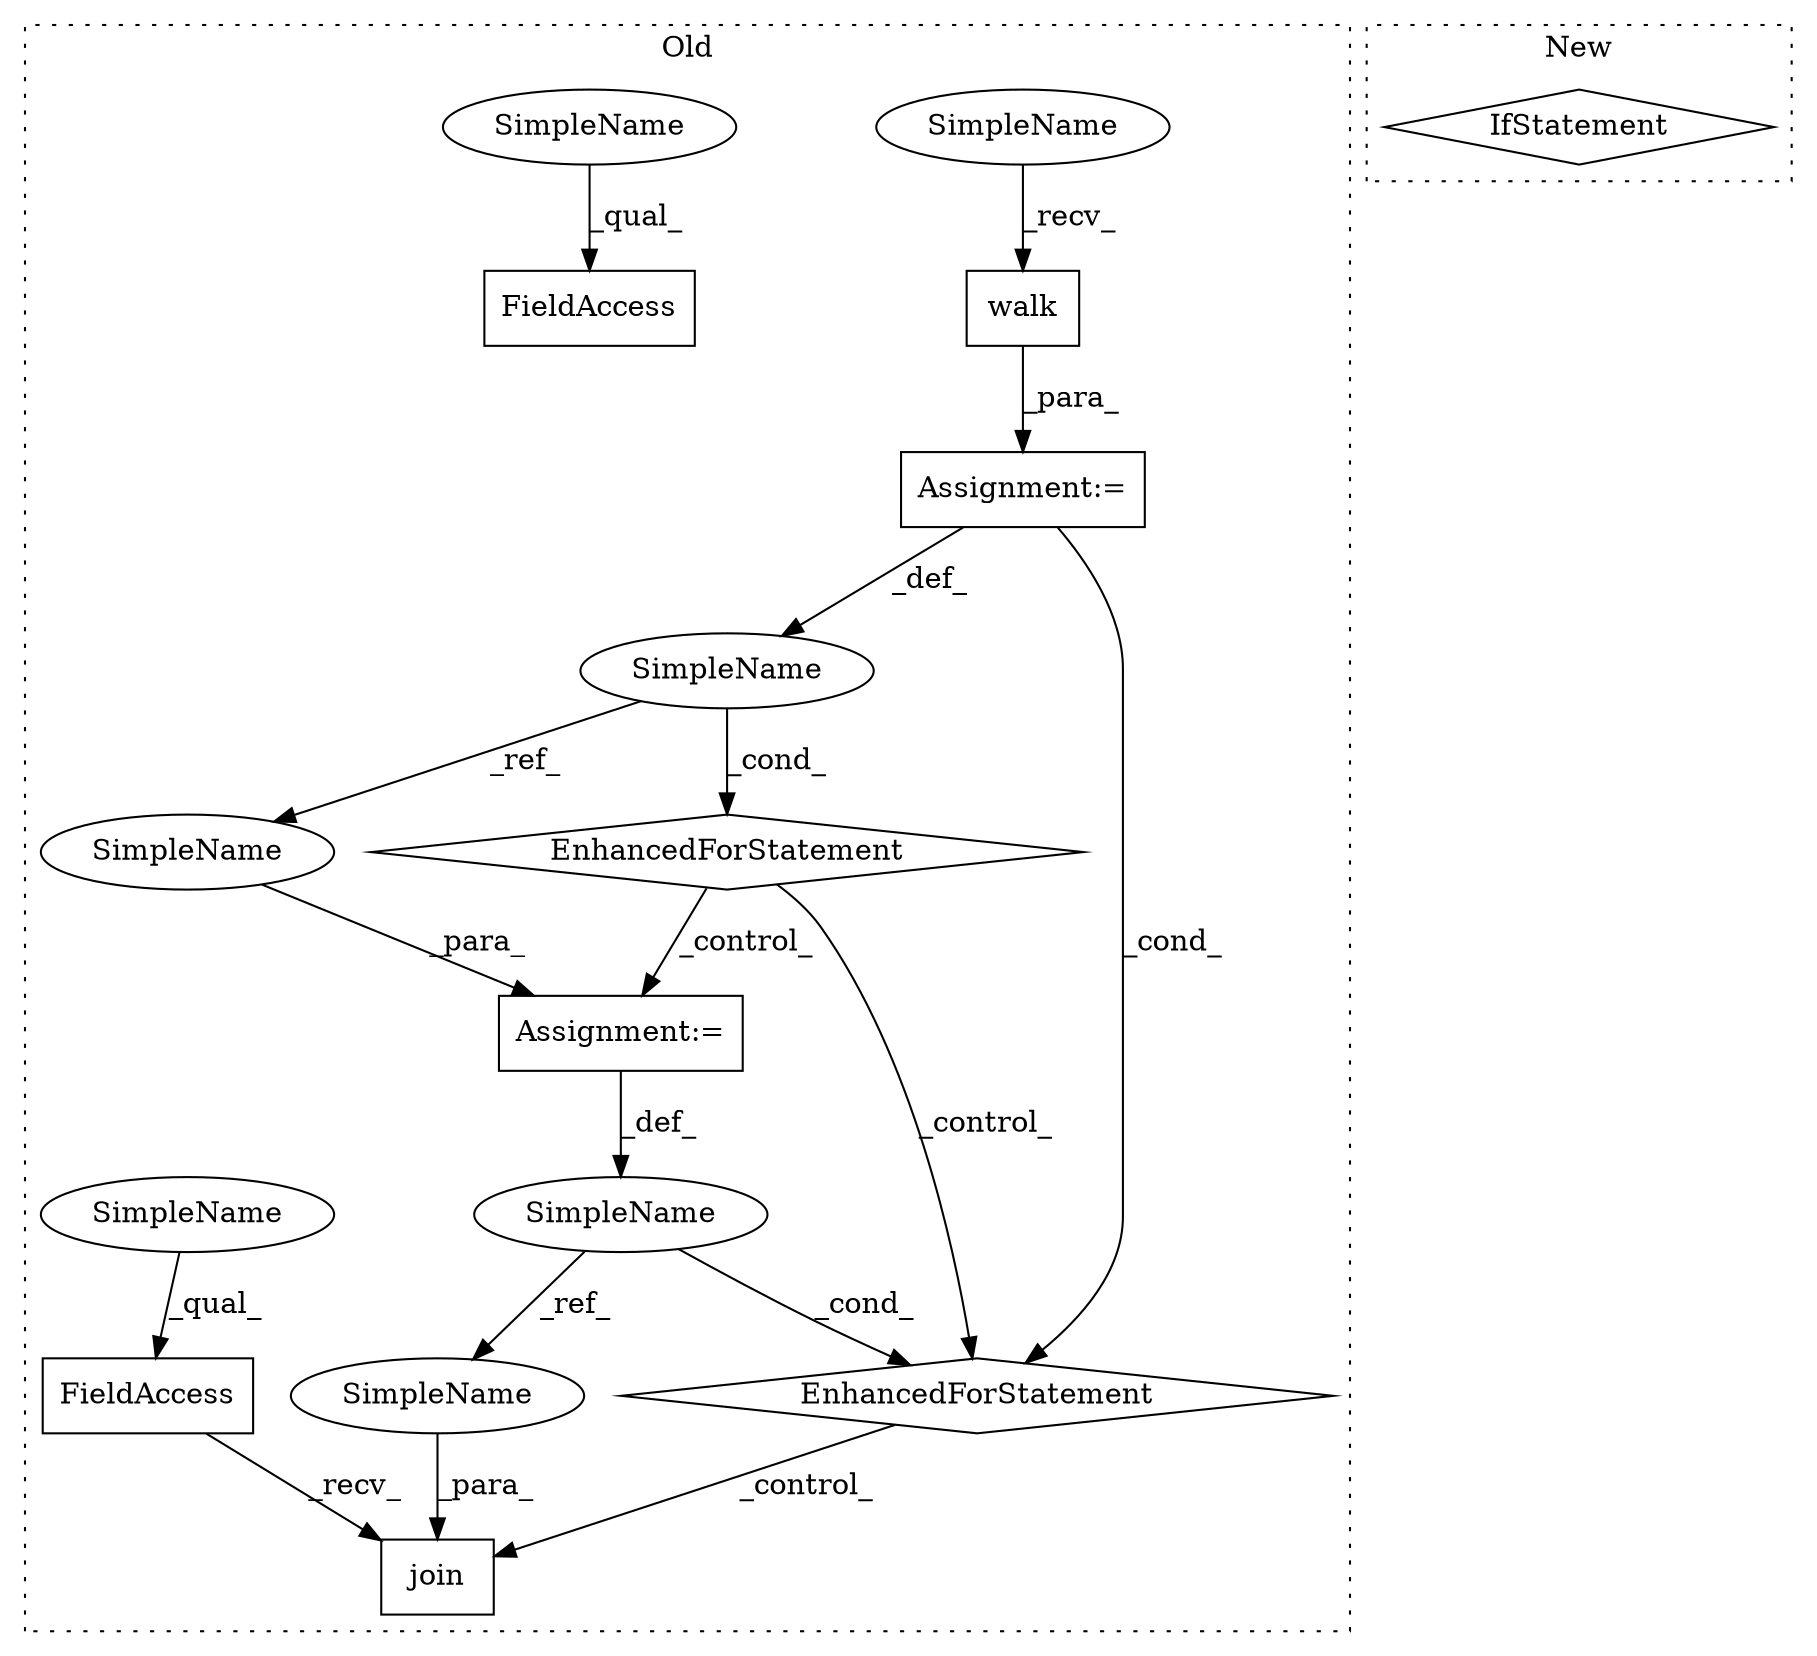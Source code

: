 digraph G {
subgraph cluster0 {
1 [label="walk" a="32" s="1520,1531" l="5,1" shape="box"];
3 [label="Assignment:=" a="7" s="1422,1532" l="81,2" shape="box"];
4 [label="FieldAccess" a="22" s="1944" l="7" shape="box"];
5 [label="FieldAccess" a="22" s="1808" l="7" shape="box"];
6 [label="EnhancedForStatement" a="70" s="1422,1532" l="81,2" shape="diamond"];
7 [label="join" a="32" s="1816,1837" l="5,1" shape="box"];
8 [label="SimpleName" a="42" s="1509" l="5" shape="ellipse"];
9 [label="SimpleName" a="42" s="1740" l="4" shape="ellipse"];
10 [label="Assignment:=" a="7" s="1679,1752" l="57,2" shape="box"];
11 [label="EnhancedForStatement" a="70" s="1679,1752" l="57,2" shape="diamond"];
12 [label="SimpleName" a="42" s="1517" l="2" shape="ellipse"];
13 [label="SimpleName" a="42" s="1944" l="2" shape="ellipse"];
14 [label="SimpleName" a="42" s="1808" l="2" shape="ellipse"];
15 [label="SimpleName" a="42" s="1833" l="4" shape="ellipse"];
16 [label="SimpleName" a="42" s="1747" l="5" shape="ellipse"];
label = "Old";
style="dotted";
}
subgraph cluster1 {
2 [label="IfStatement" a="25" s="1366,1391" l="4,2" shape="diamond"];
label = "New";
style="dotted";
}
1 -> 3 [label="_para_"];
3 -> 8 [label="_def_"];
3 -> 11 [label="_cond_"];
5 -> 7 [label="_recv_"];
6 -> 11 [label="_control_"];
6 -> 10 [label="_control_"];
8 -> 6 [label="_cond_"];
8 -> 16 [label="_ref_"];
9 -> 15 [label="_ref_"];
9 -> 11 [label="_cond_"];
10 -> 9 [label="_def_"];
11 -> 7 [label="_control_"];
12 -> 1 [label="_recv_"];
13 -> 4 [label="_qual_"];
14 -> 5 [label="_qual_"];
15 -> 7 [label="_para_"];
16 -> 10 [label="_para_"];
}